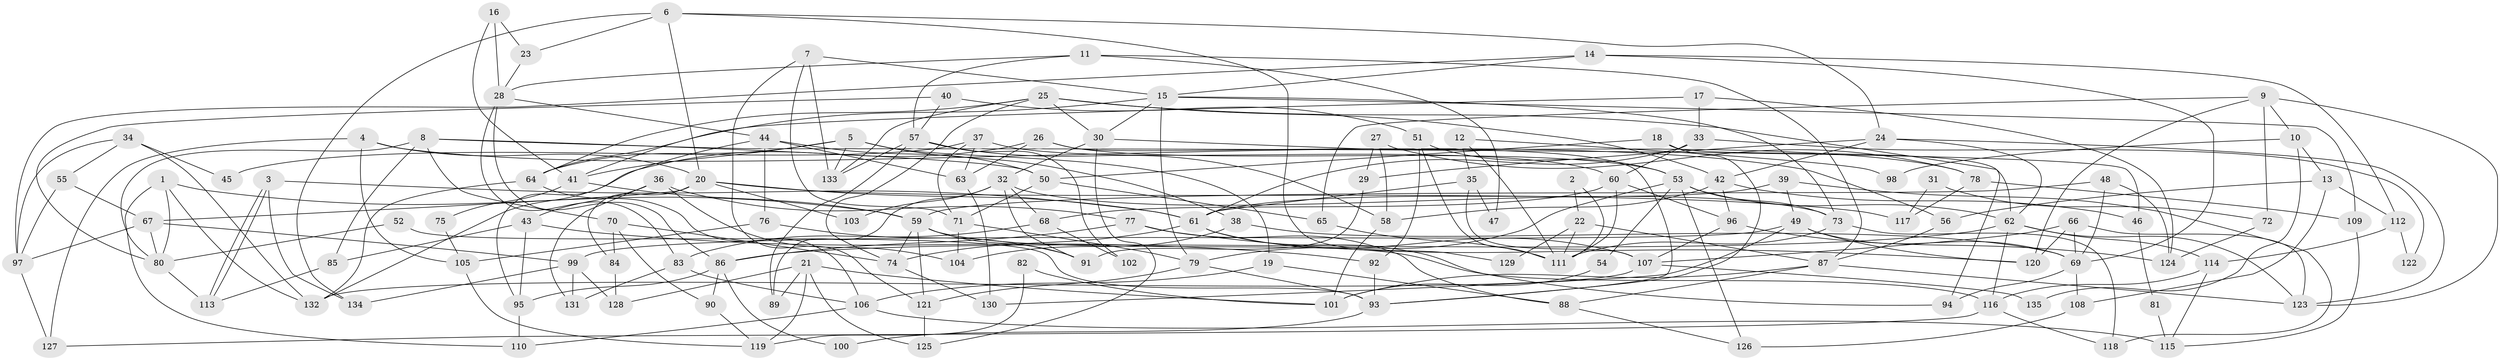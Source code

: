 // Generated by graph-tools (version 1.1) at 2025/11/02/27/25 16:11:16]
// undirected, 135 vertices, 270 edges
graph export_dot {
graph [start="1"]
  node [color=gray90,style=filled];
  1;
  2;
  3;
  4;
  5;
  6;
  7;
  8;
  9;
  10;
  11;
  12;
  13;
  14;
  15;
  16;
  17;
  18;
  19;
  20;
  21;
  22;
  23;
  24;
  25;
  26;
  27;
  28;
  29;
  30;
  31;
  32;
  33;
  34;
  35;
  36;
  37;
  38;
  39;
  40;
  41;
  42;
  43;
  44;
  45;
  46;
  47;
  48;
  49;
  50;
  51;
  52;
  53;
  54;
  55;
  56;
  57;
  58;
  59;
  60;
  61;
  62;
  63;
  64;
  65;
  66;
  67;
  68;
  69;
  70;
  71;
  72;
  73;
  74;
  75;
  76;
  77;
  78;
  79;
  80;
  81;
  82;
  83;
  84;
  85;
  86;
  87;
  88;
  89;
  90;
  91;
  92;
  93;
  94;
  95;
  96;
  97;
  98;
  99;
  100;
  101;
  102;
  103;
  104;
  105;
  106;
  107;
  108;
  109;
  110;
  111;
  112;
  113;
  114;
  115;
  116;
  117;
  118;
  119;
  120;
  121;
  122;
  123;
  124;
  125;
  126;
  127;
  128;
  129;
  130;
  131;
  132;
  133;
  134;
  135;
  1 -- 59;
  1 -- 132;
  1 -- 80;
  1 -- 110;
  2 -- 22;
  2 -- 111;
  3 -- 113;
  3 -- 113;
  3 -- 134;
  3 -- 61;
  4 -- 127;
  4 -- 20;
  4 -- 56;
  4 -- 105;
  5 -- 41;
  5 -- 38;
  5 -- 19;
  5 -- 64;
  5 -- 133;
  6 -- 24;
  6 -- 20;
  6 -- 23;
  6 -- 129;
  6 -- 134;
  7 -- 133;
  7 -- 121;
  7 -- 15;
  7 -- 71;
  8 -- 70;
  8 -- 80;
  8 -- 46;
  8 -- 50;
  8 -- 85;
  9 -- 65;
  9 -- 120;
  9 -- 10;
  9 -- 72;
  9 -- 123;
  10 -- 13;
  10 -- 98;
  10 -- 135;
  11 -- 57;
  11 -- 28;
  11 -- 47;
  11 -- 87;
  12 -- 35;
  12 -- 111;
  12 -- 98;
  13 -- 112;
  13 -- 56;
  13 -- 108;
  14 -- 69;
  14 -- 15;
  14 -- 97;
  14 -- 112;
  15 -- 73;
  15 -- 30;
  15 -- 41;
  15 -- 79;
  15 -- 109;
  16 -- 28;
  16 -- 23;
  16 -- 41;
  17 -- 124;
  17 -- 64;
  17 -- 33;
  18 -- 62;
  18 -- 93;
  18 -- 50;
  19 -- 106;
  19 -- 88;
  20 -- 67;
  20 -- 61;
  20 -- 84;
  20 -- 103;
  20 -- 117;
  21 -- 89;
  21 -- 125;
  21 -- 101;
  21 -- 119;
  21 -- 128;
  22 -- 111;
  22 -- 87;
  22 -- 129;
  23 -- 28;
  24 -- 123;
  24 -- 62;
  24 -- 29;
  24 -- 42;
  25 -- 64;
  25 -- 42;
  25 -- 30;
  25 -- 74;
  25 -- 94;
  25 -- 133;
  26 -- 63;
  26 -- 53;
  26 -- 93;
  26 -- 132;
  27 -- 58;
  27 -- 29;
  27 -- 78;
  28 -- 83;
  28 -- 44;
  28 -- 86;
  29 -- 91;
  30 -- 32;
  30 -- 78;
  30 -- 125;
  31 -- 117;
  31 -- 72;
  32 -- 73;
  32 -- 68;
  32 -- 89;
  32 -- 91;
  32 -- 103;
  33 -- 61;
  33 -- 60;
  33 -- 122;
  34 -- 132;
  34 -- 97;
  34 -- 45;
  34 -- 55;
  35 -- 107;
  35 -- 61;
  35 -- 47;
  36 -- 131;
  36 -- 77;
  36 -- 43;
  36 -- 104;
  37 -- 71;
  37 -- 60;
  37 -- 45;
  37 -- 63;
  38 -- 104;
  38 -- 69;
  39 -- 61;
  39 -- 49;
  39 -- 118;
  40 -- 80;
  40 -- 51;
  40 -- 57;
  41 -- 59;
  41 -- 75;
  42 -- 58;
  42 -- 46;
  42 -- 96;
  43 -- 95;
  43 -- 85;
  43 -- 92;
  44 -- 50;
  44 -- 76;
  44 -- 63;
  44 -- 95;
  46 -- 81;
  48 -- 59;
  48 -- 69;
  48 -- 124;
  49 -- 130;
  49 -- 120;
  49 -- 69;
  49 -- 99;
  50 -- 65;
  50 -- 71;
  51 -- 53;
  51 -- 92;
  51 -- 111;
  52 -- 80;
  52 -- 93;
  53 -- 79;
  53 -- 73;
  53 -- 54;
  53 -- 62;
  53 -- 126;
  54 -- 101;
  55 -- 97;
  55 -- 67;
  56 -- 87;
  57 -- 133;
  57 -- 58;
  57 -- 89;
  57 -- 102;
  58 -- 101;
  59 -- 74;
  59 -- 91;
  59 -- 116;
  59 -- 121;
  60 -- 96;
  60 -- 68;
  60 -- 111;
  61 -- 94;
  61 -- 74;
  61 -- 107;
  62 -- 123;
  62 -- 86;
  62 -- 114;
  62 -- 116;
  63 -- 130;
  64 -- 106;
  64 -- 132;
  65 -- 111;
  66 -- 123;
  66 -- 107;
  66 -- 69;
  66 -- 120;
  67 -- 80;
  67 -- 97;
  67 -- 99;
  68 -- 83;
  68 -- 102;
  69 -- 94;
  69 -- 108;
  70 -- 74;
  70 -- 84;
  70 -- 90;
  71 -- 79;
  71 -- 104;
  72 -- 124;
  73 -- 118;
  73 -- 111;
  74 -- 130;
  75 -- 105;
  76 -- 105;
  76 -- 91;
  77 -- 88;
  77 -- 86;
  77 -- 120;
  78 -- 109;
  78 -- 117;
  79 -- 93;
  79 -- 121;
  80 -- 113;
  81 -- 115;
  82 -- 101;
  82 -- 119;
  83 -- 106;
  83 -- 131;
  84 -- 128;
  85 -- 113;
  86 -- 90;
  86 -- 95;
  86 -- 100;
  87 -- 88;
  87 -- 101;
  87 -- 123;
  88 -- 126;
  90 -- 119;
  92 -- 93;
  93 -- 100;
  95 -- 110;
  96 -- 107;
  96 -- 124;
  97 -- 127;
  99 -- 128;
  99 -- 131;
  99 -- 134;
  105 -- 119;
  106 -- 110;
  106 -- 115;
  107 -- 132;
  107 -- 135;
  108 -- 126;
  109 -- 115;
  112 -- 114;
  112 -- 122;
  114 -- 116;
  114 -- 115;
  116 -- 118;
  116 -- 127;
  121 -- 125;
}
